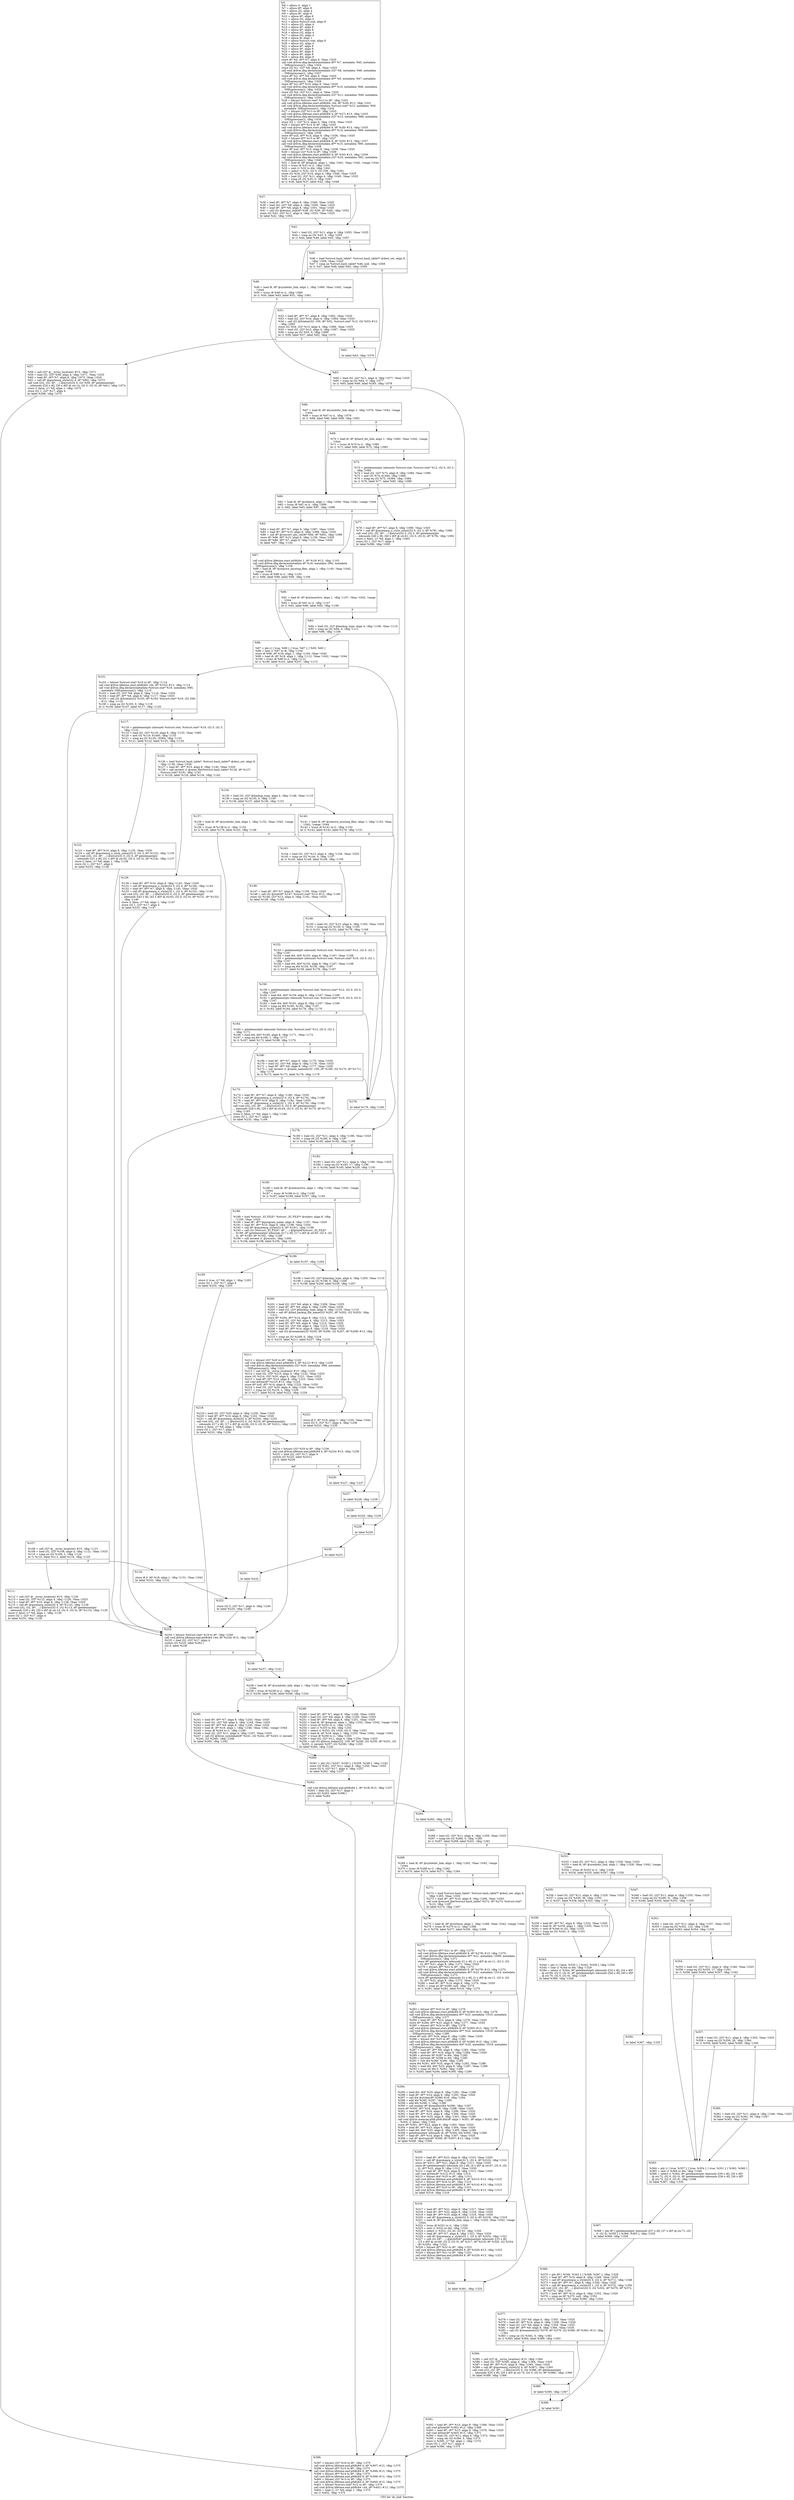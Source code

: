 digraph "CFG for 'do_link' function" {
	label="CFG for 'do_link' function";

	Node0x23b9550 [shape=record,label="{%5:\l  %6 = alloca i1, align 1\l  %7 = alloca i8*, align 8\l  %8 = alloca i32, align 4\l  %9 = alloca i8*, align 8\l  %10 = alloca i8*, align 8\l  %11 = alloca i32, align 4\l  %12 = alloca %struct.stat, align 8\l  %13 = alloca i32, align 4\l  %14 = alloca i8*, align 8\l  %15 = alloca i8*, align 8\l  %16 = alloca i32, align 4\l  %17 = alloca i32, align 4\l  %18 = alloca i8, align 1\l  %19 = alloca %struct.stat, align 8\l  %20 = alloca i32, align 4\l  %21 = alloca i8*, align 8\l  %22 = alloca i8*, align 8\l  %23 = alloca i8*, align 8\l  %24 = alloca i8*, align 8\l  %25 = alloca i64, align 8\l  store i8* %0, i8** %7, align 8, !tbaa !1020\l  call void @llvm.dbg.declare(metadata i8** %7, metadata !945, metadata\l... !DIExpression()), !dbg !1024\l  store i32 %1, i32* %8, align 4, !tbaa !1025\l  call void @llvm.dbg.declare(metadata i32* %8, metadata !946, metadata\l... !DIExpression()), !dbg !1027\l  store i8* %2, i8** %9, align 8, !tbaa !1020\l  call void @llvm.dbg.declare(metadata i8** %9, metadata !947, metadata\l... !DIExpression()), !dbg !1028\l  store i8* %3, i8** %10, align 8, !tbaa !1020\l  call void @llvm.dbg.declare(metadata i8** %10, metadata !948, metadata\l... !DIExpression()), !dbg !1029\l  store i32 %4, i32* %11, align 4, !tbaa !1025\l  call void @llvm.dbg.declare(metadata i32* %11, metadata !949, metadata\l... !DIExpression()), !dbg !1030\l  %26 = bitcast %struct.stat* %12 to i8*, !dbg !1031\l  call void @llvm.lifetime.start.p0i8(i64 144, i8* %26) #13, !dbg !1031\l  call void @llvm.dbg.declare(metadata %struct.stat* %12, metadata !950,\l... metadata !DIExpression()), !dbg !1032\l  %27 = bitcast i32* %13 to i8*, !dbg !1033\l  call void @llvm.lifetime.start.p0i8(i64 4, i8* %27) #13, !dbg !1033\l  call void @llvm.dbg.declare(metadata i32* %13, metadata !988, metadata\l... !DIExpression()), !dbg !1034\l  store i32 1, i32* %13, align 4, !dbg !1034, !tbaa !1025\l  %28 = bitcast i8** %14 to i8*, !dbg !1035\l  call void @llvm.lifetime.start.p0i8(i64 8, i8* %28) #13, !dbg !1035\l  call void @llvm.dbg.declare(metadata i8** %14, metadata !989, metadata\l... !DIExpression()), !dbg !1036\l  store i8* null, i8** %14, align 8, !dbg !1036, !tbaa !1020\l  %29 = bitcast i8** %15 to i8*, !dbg !1037\l  call void @llvm.lifetime.start.p0i8(i64 8, i8* %29) #13, !dbg !1037\l  call void @llvm.dbg.declare(metadata i8** %15, metadata !990, metadata\l... !DIExpression()), !dbg !1038\l  store i8* null, i8** %15, align 8, !dbg !1038, !tbaa !1020\l  %30 = bitcast i32* %16 to i8*, !dbg !1039\l  call void @llvm.lifetime.start.p0i8(i64 4, i8* %30) #13, !dbg !1039\l  call void @llvm.dbg.declare(metadata i32* %16, metadata !991, metadata\l... !DIExpression()), !dbg !1040\l  %31 = load i8, i8* @logical, align 1, !dbg !1041, !tbaa !1042, !range !1044\l  %32 = trunc i8 %31 to i1, !dbg !1041\l  %33 = zext i1 %32 to i64, !dbg !1041\l  %34 = select i1 %32, i32 0, i32 256, !dbg !1041\l  store i32 %34, i32* %16, align 4, !dbg !1040, !tbaa !1025\l  %35 = load i32, i32* %11, align 4, !dbg !1045, !tbaa !1025\l  %36 = icmp slt i32 %35, 0, !dbg !1047\l  br i1 %36, label %37, label %42, !dbg !1048\l|{<s0>T|<s1>F}}"];
	Node0x23b9550:s0 -> Node0x23b9670;
	Node0x23b9550:s1 -> Node0x23b96c0;
	Node0x23b9670 [shape=record,label="{%37:\l\l  %38 = load i8*, i8** %7, align 8, !dbg !1049, !tbaa !1020\l  %39 = load i32, i32* %8, align 4, !dbg !1050, !tbaa !1025\l  %40 = load i8*, i8** %9, align 8, !dbg !1051, !tbaa !1020\l  %41 = call i32 @atomic_link(i8* %38, i32 %39, i8* %40), !dbg !1052\l  store i32 %41, i32* %11, align 4, !dbg !1053, !tbaa !1025\l  br label %42, !dbg !1054\l}"];
	Node0x23b9670 -> Node0x23b96c0;
	Node0x23b96c0 [shape=record,label="{%42:\l\l  %43 = load i32, i32* %11, align 4, !dbg !1055, !tbaa !1025\l  %44 = icmp ne i32 %43, 0, !dbg !1055\l  br i1 %44, label %48, label %45, !dbg !1057\l|{<s0>T|<s1>F}}"];
	Node0x23b96c0:s0 -> Node0x23b9760;
	Node0x23b96c0:s1 -> Node0x23b9710;
	Node0x23b9710 [shape=record,label="{%45:\l\l  %46 = load %struct.hash_table*, %struct.hash_table** @dest_set, align 8,\l... !dbg !1058, !tbaa !1020\l  %47 = icmp ne %struct.hash_table* %46, null, !dbg !1058\l  br i1 %47, label %48, label %63, !dbg !1059\l|{<s0>T|<s1>F}}"];
	Node0x23b9710:s0 -> Node0x23b9760;
	Node0x23b9710:s1 -> Node0x23b98a0;
	Node0x23b9760 [shape=record,label="{%48:\l\l  %49 = load i8, i8* @symbolic_link, align 1, !dbg !1060, !tbaa !1042, !range\l... !1044\l  %50 = trunc i8 %49 to i1, !dbg !1060\l  br i1 %50, label %63, label %51, !dbg !1061\l|{<s0>T|<s1>F}}"];
	Node0x23b9760:s0 -> Node0x23b98a0;
	Node0x23b9760:s1 -> Node0x23b97b0;
	Node0x23b97b0 [shape=record,label="{%51:\l\l  %52 = load i8*, i8** %7, align 8, !dbg !1062, !tbaa !1020\l  %53 = load i32, i32* %16, align 4, !dbg !1064, !tbaa !1025\l  %54 = call i32 @fstatat(i32 -100, i8* %52, %struct.stat* %12, i32 %53) #13,\l... !dbg !1065\l  store i32 %54, i32* %13, align 4, !dbg !1066, !tbaa !1025\l  %55 = load i32, i32* %13, align 4, !dbg !1067, !tbaa !1025\l  %56 = icmp ne i32 %55, 0, !dbg !1069\l  br i1 %56, label %57, label %62, !dbg !1070\l|{<s0>T|<s1>F}}"];
	Node0x23b97b0:s0 -> Node0x23b9800;
	Node0x23b97b0:s1 -> Node0x23b9850;
	Node0x23b9800 [shape=record,label="{%57:\l\l  %58 = call i32* @__errno_location() #15, !dbg !1071\l  %59 = load i32, i32* %58, align 4, !dbg !1071, !tbaa !1025\l  %60 = load i8*, i8** %7, align 8, !dbg !1073, !tbaa !1020\l  %61 = call i8* @quotearg_style(i32 4, i8* %60), !dbg !1073\l  call void (i32, i32, i8*, ...) @error(i32 0, i32 %59, i8* getelementptr\l... inbounds ([20 x i8], [20 x i8]* @.str.14, i32 0, i32 0), i8* %61), !dbg !1074\l  store i1 false, i1* %6, align 1, !dbg !1075\l  store i32 1, i32* %17, align 4\l  br label %396, !dbg !1075\l}"];
	Node0x23b9800 -> Node0x23bb380;
	Node0x23b9850 [shape=record,label="{%62:\l\l  br label %63, !dbg !1076\l}"];
	Node0x23b9850 -> Node0x23b98a0;
	Node0x23b98a0 [shape=record,label="{%63:\l\l  %64 = load i32, i32* %11, align 4, !dbg !1077, !tbaa !1025\l  %65 = icmp ne i32 %64, 0, !dbg !1077\l  br i1 %65, label %66, label %265, !dbg !1078\l|{<s0>T|<s1>F}}"];
	Node0x23b98a0:s0 -> Node0x23b98f0;
	Node0x23b98a0:s1 -> Node0x23baac0;
	Node0x23b98f0 [shape=record,label="{%66:\l\l  %67 = load i8, i8* @symbolic_link, align 1, !dbg !1079, !tbaa !1042, !range\l... !1044\l  %68 = trunc i8 %67 to i1, !dbg !1079\l  br i1 %68, label %80, label %69, !dbg !1081\l|{<s0>T|<s1>F}}"];
	Node0x23b98f0:s0 -> Node0x23b9a30;
	Node0x23b98f0:s1 -> Node0x23b9940;
	Node0x23b9940 [shape=record,label="{%69:\l\l  %70 = load i8, i8* @hard_dir_link, align 1, !dbg !1082, !tbaa !1042, !range\l... !1044\l  %71 = trunc i8 %70 to i1, !dbg !1082\l  br i1 %71, label %80, label %72, !dbg !1083\l|{<s0>T|<s1>F}}"];
	Node0x23b9940:s0 -> Node0x23b9a30;
	Node0x23b9940:s1 -> Node0x23b9990;
	Node0x23b9990 [shape=record,label="{%72:\l\l  %73 = getelementptr inbounds %struct.stat, %struct.stat* %12, i32 0, i32 3,\l... !dbg !1084\l  %74 = load i32, i32* %73, align 8, !dbg !1084, !tbaa !1085\l  %75 = and i32 %74, 61440, !dbg !1084\l  %76 = icmp eq i32 %75, 16384, !dbg !1084\l  br i1 %76, label %77, label %80, !dbg !1089\l|{<s0>T|<s1>F}}"];
	Node0x23b9990:s0 -> Node0x23b99e0;
	Node0x23b9990:s1 -> Node0x23b9a30;
	Node0x23b99e0 [shape=record,label="{%77:\l\l  %78 = load i8*, i8** %7, align 8, !dbg !1090, !tbaa !1020\l  %79 = call i8* @quotearg_n_style_colon(i32 0, i32 3, i8* %78), !dbg !1090\l  call void (i32, i32, i8*, ...) @error(i32 0, i32 0, i8* getelementptr\l... inbounds ([40 x i8], [40 x i8]* @.str.61, i32 0, i32 0), i8* %79), !dbg !1092\l  store i1 false, i1* %6, align 1, !dbg !1093\l  store i32 1, i32* %17, align 4\l  br label %396, !dbg !1093\l}"];
	Node0x23b99e0 -> Node0x23bb380;
	Node0x23b9a30 [shape=record,label="{%80:\l\l  %81 = load i8, i8* @relative, align 1, !dbg !1094, !tbaa !1042, !range !1044\l  %82 = trunc i8 %81 to i1, !dbg !1094\l  br i1 %82, label %83, label %87, !dbg !1096\l|{<s0>T|<s1>F}}"];
	Node0x23b9a30:s0 -> Node0x23b9a80;
	Node0x23b9a30:s1 -> Node0x23b9ad0;
	Node0x23b9a80 [shape=record,label="{%83:\l\l  %84 = load i8*, i8** %7, align 8, !dbg !1097, !tbaa !1020\l  %85 = load i8*, i8** %10, align 8, !dbg !1098, !tbaa !1020\l  %86 = call i8* @convert_abs_rel(i8* %84, i8* %85), !dbg !1099\l  store i8* %86, i8** %15, align 8, !dbg !1100, !tbaa !1020\l  store i8* %86, i8** %7, align 8, !dbg !1101, !tbaa !1020\l  br label %87, !dbg !1102\l}"];
	Node0x23b9a80 -> Node0x23b9ad0;
	Node0x23b9ad0 [shape=record,label="{%87:\l\l  call void @llvm.lifetime.start.p0i8(i64 1, i8* %18) #13, !dbg !1103\l  call void @llvm.dbg.declare(metadata i8* %18, metadata !992, metadata\l... !DIExpression()), !dbg !1104\l  %88 = load i8, i8* @remove_existing_files, align 1, !dbg !1105, !tbaa !1042,\l... !range !1044\l  %89 = trunc i8 %88 to i1, !dbg !1105\l  br i1 %89, label %96, label %90, !dbg !1106\l|{<s0>T|<s1>F}}"];
	Node0x23b9ad0:s0 -> Node0x23b9bc0;
	Node0x23b9ad0:s1 -> Node0x23b9b20;
	Node0x23b9b20 [shape=record,label="{%90:\l\l  %91 = load i8, i8* @interactive, align 1, !dbg !1107, !tbaa !1042, !range\l... !1044\l  %92 = trunc i8 %91 to i1, !dbg !1107\l  br i1 %92, label %96, label %93, !dbg !1108\l|{<s0>T|<s1>F}}"];
	Node0x23b9b20:s0 -> Node0x23b9bc0;
	Node0x23b9b20:s1 -> Node0x23b9b70;
	Node0x23b9b70 [shape=record,label="{%93:\l\l  %94 = load i32, i32* @backup_type, align 4, !dbg !1109, !tbaa !1110\l  %95 = icmp ne i32 %94, 0, !dbg !1111\l  br label %96, !dbg !1108\l}"];
	Node0x23b9b70 -> Node0x23b9bc0;
	Node0x23b9bc0 [shape=record,label="{%96:\l\l  %97 = phi i1 [ true, %90 ], [ true, %87 ], [ %95, %93 ]\l  %98 = zext i1 %97 to i8, !dbg !1104\l  store i8 %98, i8* %18, align 1, !dbg !1104, !tbaa !1042\l  %99 = load i8, i8* %18, align 1, !dbg !1112, !tbaa !1042, !range !1044\l  %100 = trunc i8 %99 to i1, !dbg !1112\l  br i1 %100, label %101, label %237, !dbg !1113\l|{<s0>T|<s1>F}}"];
	Node0x23b9bc0:s0 -> Node0x23b9c10;
	Node0x23b9bc0:s1 -> Node0x23ba8e0;
	Node0x23b9c10 [shape=record,label="{%101:\l\l  %102 = bitcast %struct.stat* %19 to i8*, !dbg !1114\l  call void @llvm.lifetime.start.p0i8(i64 144, i8* %102) #13, !dbg !1114\l  call void @llvm.dbg.declare(metadata %struct.stat* %19, metadata !995,\l... metadata !DIExpression()), !dbg !1115\l  %103 = load i32, i32* %8, align 4, !dbg !1116, !tbaa !1025\l  %104 = load i8*, i8** %9, align 8, !dbg !1117, !tbaa !1020\l  %105 = call i32 @fstatat(i32 %103, i8* %104, %struct.stat* %19, i32 256)\l... #13, !dbg !1118\l  %106 = icmp ne i32 %105, 0, !dbg !1119\l  br i1 %106, label %107, label %117, !dbg !1120\l|{<s0>T|<s1>F}}"];
	Node0x23b9c10:s0 -> Node0x23b9c60;
	Node0x23b9c10:s1 -> Node0x23b9d50;
	Node0x23b9c60 [shape=record,label="{%107:\l\l  %108 = call i32* @__errno_location() #15, !dbg !1121\l  %109 = load i32, i32* %108, align 4, !dbg !1121, !tbaa !1025\l  %110 = icmp ne i32 %109, 2, !dbg !1124\l  br i1 %110, label %111, label %116, !dbg !1125\l|{<s0>T|<s1>F}}"];
	Node0x23b9c60:s0 -> Node0x23b9cb0;
	Node0x23b9c60:s1 -> Node0x23b9d00;
	Node0x23b9cb0 [shape=record,label="{%111:\l\l  %112 = call i32* @__errno_location() #15, !dbg !1126\l  %113 = load i32, i32* %112, align 4, !dbg !1126, !tbaa !1025\l  %114 = load i8*, i8** %10, align 8, !dbg !1128, !tbaa !1020\l  %115 = call i8* @quotearg_style(i32 4, i8* %114), !dbg !1128\l  call void (i32, i32, i8*, ...) @error(i32 0, i32 %113, i8* getelementptr\l... inbounds ([20 x i8], [20 x i8]* @.str.14, i32 0, i32 0), i8* %115), !dbg !1129\l  store i1 false, i1* %6, align 1, !dbg !1130\l  store i32 1, i32* %17, align 4\l  br label %233, !dbg !1130\l}"];
	Node0x23b9cb0 -> Node0x23ba840;
	Node0x23b9d00 [shape=record,label="{%116:\l\l  store i8 0, i8* %18, align 1, !dbg !1131, !tbaa !1042\l  br label %232, !dbg !1132\l}"];
	Node0x23b9d00 -> Node0x23ba7f0;
	Node0x23b9d50 [shape=record,label="{%117:\l\l  %118 = getelementptr inbounds %struct.stat, %struct.stat* %19, i32 0, i32 3,\l... !dbg !1133\l  %119 = load i32, i32* %118, align 8, !dbg !1133, !tbaa !1085\l  %120 = and i32 %119, 61440, !dbg !1133\l  %121 = icmp eq i32 %120, 16384, !dbg !1133\l  br i1 %121, label %122, label %125, !dbg !1134\l|{<s0>T|<s1>F}}"];
	Node0x23b9d50:s0 -> Node0x23b9da0;
	Node0x23b9d50:s1 -> Node0x23b9df0;
	Node0x23b9da0 [shape=record,label="{%122:\l\l  %123 = load i8*, i8** %10, align 8, !dbg !1135, !tbaa !1020\l  %124 = call i8* @quotearg_n_style_colon(i32 0, i32 3, i8* %123), !dbg !1135\l  call void (i32, i32, i8*, ...) @error(i32 0, i32 0, i8* getelementptr\l... inbounds ([31 x i8], [31 x i8]* @.str.62, i32 0, i32 0), i8* %124), !dbg !1137\l  store i1 false, i1* %6, align 1, !dbg !1138\l  store i32 1, i32* %17, align 4\l  br label %233, !dbg !1138\l}"];
	Node0x23b9da0 -> Node0x23ba840;
	Node0x23b9df0 [shape=record,label="{%125:\l\l  %126 = load %struct.hash_table*, %struct.hash_table** @dest_set, align 8,\l... !dbg !1139, !tbaa !1020\l  %127 = load i8*, i8** %10, align 8, !dbg !1140, !tbaa !1020\l  %128 = call zeroext i1 @seen_file(%struct.hash_table* %126, i8* %127,\l... %struct.stat* %19), !dbg !1141\l  br i1 %128, label %129, label %134, !dbg !1142\l|{<s0>T|<s1>F}}"];
	Node0x23b9df0:s0 -> Node0x23b9e40;
	Node0x23b9df0:s1 -> Node0x23b9e90;
	Node0x23b9e40 [shape=record,label="{%129:\l\l  %130 = load i8*, i8** %10, align 8, !dbg !1143, !tbaa !1020\l  %131 = call i8* @quotearg_n_style(i32 0, i32 4, i8* %130), !dbg !1143\l  %132 = load i8*, i8** %7, align 8, !dbg !1145, !tbaa !1020\l  %133 = call i8* @quotearg_n_style(i32 1, i32 4, i8* %132), !dbg !1145\l  call void (i32, i32, i8*, ...) @error(i32 0, i32 0, i8* getelementptr\l... inbounds ([43 x i8], [43 x i8]* @.str.63, i32 0, i32 0), i8* %131, i8* %133),\l... !dbg !1146\l  store i1 false, i1* %6, align 1, !dbg !1147\l  store i32 1, i32* %17, align 4\l  br label %233, !dbg !1147\l}"];
	Node0x23b9e40 -> Node0x23ba840;
	Node0x23b9e90 [shape=record,label="{%134:\l\l  %135 = load i32, i32* @backup_type, align 4, !dbg !1148, !tbaa !1110\l  %136 = icmp ne i32 %135, 0, !dbg !1150\l  br i1 %136, label %137, label %140, !dbg !1151\l|{<s0>T|<s1>F}}"];
	Node0x23b9e90:s0 -> Node0x23b9ee0;
	Node0x23b9e90:s1 -> Node0x23b9f30;
	Node0x23b9ee0 [shape=record,label="{%137:\l\l  %138 = load i8, i8* @symbolic_link, align 1, !dbg !1152, !tbaa !1042, !range\l... !1044\l  %139 = trunc i8 %138 to i1, !dbg !1152\l  br i1 %139, label %179, label %143, !dbg !1148\l|{<s0>T|<s1>F}}"];
	Node0x23b9ee0:s0 -> Node0x23ba250;
	Node0x23b9ee0:s1 -> Node0x23b9f80;
	Node0x23b9f30 [shape=record,label="{%140:\l\l  %141 = load i8, i8* @remove_existing_files, align 1, !dbg !1153, !tbaa\l... !1042, !range !1044\l  %142 = trunc i8 %141 to i1, !dbg !1153\l  br i1 %142, label %143, label %179, !dbg !1151\l|{<s0>T|<s1>F}}"];
	Node0x23b9f30:s0 -> Node0x23b9f80;
	Node0x23b9f30:s1 -> Node0x23ba250;
	Node0x23b9f80 [shape=record,label="{%143:\l\l  %144 = load i32, i32* %13, align 4, !dbg !1154, !tbaa !1025\l  %145 = icmp ne i32 %144, 0, !dbg !1157\l  br i1 %145, label %146, label %149, !dbg !1158\l|{<s0>T|<s1>F}}"];
	Node0x23b9f80:s0 -> Node0x23b9fd0;
	Node0x23b9f80:s1 -> Node0x23ba020;
	Node0x23b9fd0 [shape=record,label="{%146:\l\l  %147 = load i8*, i8** %7, align 8, !dbg !1159, !tbaa !1020\l  %148 = call i32 @stat(i8* %147, %struct.stat* %12) #13, !dbg !1160\l  store i32 %148, i32* %13, align 4, !dbg !1161, !tbaa !1025\l  br label %149, !dbg !1162\l}"];
	Node0x23b9fd0 -> Node0x23ba020;
	Node0x23ba020 [shape=record,label="{%149:\l\l  %150 = load i32, i32* %13, align 4, !dbg !1163, !tbaa !1025\l  %151 = icmp eq i32 %150, 0, !dbg !1165\l  br i1 %151, label %152, label %178, !dbg !1166\l|{<s0>T|<s1>F}}"];
	Node0x23ba020:s0 -> Node0x23ba070;
	Node0x23ba020:s1 -> Node0x23ba200;
	Node0x23ba070 [shape=record,label="{%152:\l\l  %153 = getelementptr inbounds %struct.stat, %struct.stat* %12, i32 0, i32 1,\l... !dbg !1167\l  %154 = load i64, i64* %153, align 8, !dbg !1167, !tbaa !1168\l  %155 = getelementptr inbounds %struct.stat, %struct.stat* %19, i32 0, i32 1,\l... !dbg !1167\l  %156 = load i64, i64* %155, align 8, !dbg !1167, !tbaa !1168\l  %157 = icmp eq i64 %154, %156, !dbg !1167\l  br i1 %157, label %158, label %178, !dbg !1167\l|{<s0>T|<s1>F}}"];
	Node0x23ba070:s0 -> Node0x23ba0c0;
	Node0x23ba070:s1 -> Node0x23ba200;
	Node0x23ba0c0 [shape=record,label="{%158:\l\l  %159 = getelementptr inbounds %struct.stat, %struct.stat* %12, i32 0, i32 0,\l... !dbg !1167\l  %160 = load i64, i64* %159, align 8, !dbg !1167, !tbaa !1169\l  %161 = getelementptr inbounds %struct.stat, %struct.stat* %19, i32 0, i32 0,\l... !dbg !1167\l  %162 = load i64, i64* %161, align 8, !dbg !1167, !tbaa !1169\l  %163 = icmp eq i64 %160, %162, !dbg !1167\l  br i1 %163, label %164, label %178, !dbg !1170\l|{<s0>T|<s1>F}}"];
	Node0x23ba0c0:s0 -> Node0x23ba110;
	Node0x23ba0c0:s1 -> Node0x23ba200;
	Node0x23ba110 [shape=record,label="{%164:\l\l  %165 = getelementptr inbounds %struct.stat, %struct.stat* %12, i32 0, i32 2,\l... !dbg !1171\l  %166 = load i64, i64* %165, align 8, !dbg !1171, !tbaa !1172\l  %167 = icmp eq i64 %166, 1, !dbg !1173\l  br i1 %167, label %173, label %168, !dbg !1174\l|{<s0>T|<s1>F}}"];
	Node0x23ba110:s0 -> Node0x23ba1b0;
	Node0x23ba110:s1 -> Node0x23ba160;
	Node0x23ba160 [shape=record,label="{%168:\l\l  %169 = load i8*, i8** %7, align 8, !dbg !1175, !tbaa !1020\l  %170 = load i32, i32* %8, align 4, !dbg !1176, !tbaa !1025\l  %171 = load i8*, i8** %9, align 8, !dbg !1177, !tbaa !1020\l  %172 = call zeroext i1 @same_nameat(i32 -100, i8* %169, i32 %170, i8* %171),\l... !dbg !1178\l  br i1 %172, label %173, label %178, !dbg !1179\l|{<s0>T|<s1>F}}"];
	Node0x23ba160:s0 -> Node0x23ba1b0;
	Node0x23ba160:s1 -> Node0x23ba200;
	Node0x23ba1b0 [shape=record,label="{%173:\l\l  %174 = load i8*, i8** %7, align 8, !dbg !1180, !tbaa !1020\l  %175 = call i8* @quotearg_n_style(i32 0, i32 4, i8* %174), !dbg !1180\l  %176 = load i8*, i8** %10, align 8, !dbg !1182, !tbaa !1020\l  %177 = call i8* @quotearg_n_style(i32 1, i32 4, i8* %176), !dbg !1182\l  call void (i32, i32, i8*, ...) @error(i32 0, i32 0, i8* getelementptr\l... inbounds ([28 x i8], [28 x i8]* @.str.64, i32 0, i32 0), i8* %175, i8* %177),\l... !dbg !1183\l  store i1 false, i1* %6, align 1, !dbg !1184\l  store i32 1, i32* %17, align 4\l  br label %233, !dbg !1184\l}"];
	Node0x23ba1b0 -> Node0x23ba840;
	Node0x23ba200 [shape=record,label="{%178:\l\l  br label %179, !dbg !1185\l}"];
	Node0x23ba200 -> Node0x23ba250;
	Node0x23ba250 [shape=record,label="{%179:\l\l  %180 = load i32, i32* %11, align 4, !dbg !1186, !tbaa !1025\l  %181 = icmp slt i32 %180, 0, !dbg !1187\l  br i1 %181, label %185, label %182, !dbg !1188\l|{<s0>T|<s1>F}}"];
	Node0x23ba250:s0 -> Node0x23ba2f0;
	Node0x23ba250:s1 -> Node0x23ba2a0;
	Node0x23ba2a0 [shape=record,label="{%182:\l\l  %183 = load i32, i32* %11, align 4, !dbg !1189, !tbaa !1025\l  %184 = icmp eq i32 %183, 17, !dbg !1190\l  br i1 %184, label %185, label %229, !dbg !1191\l|{<s0>T|<s1>F}}"];
	Node0x23ba2a0:s0 -> Node0x23ba2f0;
	Node0x23ba2a0:s1 -> Node0x23ba700;
	Node0x23ba2f0 [shape=record,label="{%185:\l\l  %186 = load i8, i8* @interactive, align 1, !dbg !1192, !tbaa !1042, !range\l... !1044\l  %187 = trunc i8 %186 to i1, !dbg !1192\l  br i1 %187, label %188, label %197, !dbg !1194\l|{<s0>T|<s1>F}}"];
	Node0x23ba2f0:s0 -> Node0x23ba340;
	Node0x23ba2f0:s1 -> Node0x23ba430;
	Node0x23ba340 [shape=record,label="{%188:\l\l  %189 = load %struct._IO_FILE*, %struct._IO_FILE** @stderr, align 8, !dbg\l... !1195, !tbaa !1020\l  %190 = load i8*, i8** @program_name, align 8, !dbg !1197, !tbaa !1020\l  %191 = load i8*, i8** %10, align 8, !dbg !1198, !tbaa !1020\l  %192 = call i8* @quotearg_style(i32 4, i8* %191), !dbg !1198\l  %193 = call i32 (%struct._IO_FILE*, i8*, ...) @fprintf(%struct._IO_FILE*\l... %189, i8* getelementptr inbounds ([17 x i8], [17 x i8]* @.str.65, i32 0, i32\l... 0), i8* %190, i8* %192), !dbg !1199\l  %194 = call zeroext i1 @yesno(), !dbg !1200\l  br i1 %194, label %196, label %195, !dbg !1202\l|{<s0>T|<s1>F}}"];
	Node0x23ba340:s0 -> Node0x23ba3e0;
	Node0x23ba340:s1 -> Node0x23ba390;
	Node0x23ba390 [shape=record,label="{%195:\l\l  store i1 true, i1* %6, align 1, !dbg !1203\l  store i32 1, i32* %17, align 4\l  br label %233, !dbg !1203\l}"];
	Node0x23ba390 -> Node0x23ba840;
	Node0x23ba3e0 [shape=record,label="{%196:\l\l  br label %197, !dbg !1204\l}"];
	Node0x23ba3e0 -> Node0x23ba430;
	Node0x23ba430 [shape=record,label="{%197:\l\l  %198 = load i32, i32* @backup_type, align 4, !dbg !1205, !tbaa !1110\l  %199 = icmp ne i32 %198, 0, !dbg !1206\l  br i1 %199, label %200, label %228, !dbg !1207\l|{<s0>T|<s1>F}}"];
	Node0x23ba430:s0 -> Node0x23ba480;
	Node0x23ba430:s1 -> Node0x23ba6b0;
	Node0x23ba480 [shape=record,label="{%200:\l\l  %201 = load i32, i32* %8, align 4, !dbg !1208, !tbaa !1025\l  %202 = load i8*, i8** %9, align 8, !dbg !1209, !tbaa !1020\l  %203 = load i32, i32* @backup_type, align 4, !dbg !1210, !tbaa !1110\l  %204 = call i8* @find_backup_file_name(i32 %201, i8* %202, i32 %203), !dbg\l... !1211\l  store i8* %204, i8** %14, align 8, !dbg !1212, !tbaa !1020\l  %205 = load i32, i32* %8, align 4, !dbg !1213, !tbaa !1025\l  %206 = load i8*, i8** %9, align 8, !dbg !1214, !tbaa !1020\l  %207 = load i32, i32* %8, align 4, !dbg !1215, !tbaa !1025\l  %208 = load i8*, i8** %14, align 8, !dbg !1216, !tbaa !1020\l  %209 = call i32 @renameat(i32 %205, i8* %206, i32 %207, i8* %208) #13, !dbg\l... !1217\l  %210 = icmp ne i32 %209, 0, !dbg !1218\l  br i1 %210, label %211, label %227, !dbg !1219\l|{<s0>T|<s1>F}}"];
	Node0x23ba480:s0 -> Node0x23ba4d0;
	Node0x23ba480:s1 -> Node0x23ba660;
	Node0x23ba4d0 [shape=record,label="{%211:\l\l  %212 = bitcast i32* %20 to i8*, !dbg !1220\l  call void @llvm.lifetime.start.p0i8(i64 4, i8* %212) #13, !dbg !1220\l  call void @llvm.dbg.declare(metadata i32* %20, metadata !998, metadata\l... !DIExpression()), !dbg !1221\l  %213 = call i32* @__errno_location() #15, !dbg !1222\l  %214 = load i32, i32* %213, align 4, !dbg !1222, !tbaa !1025\l  store i32 %214, i32* %20, align 4, !dbg !1221, !tbaa !1025\l  %215 = load i8*, i8** %14, align 8, !dbg !1223, !tbaa !1020\l  call void @free(i8* %215) #13, !dbg !1224\l  store i8* null, i8** %14, align 8, !dbg !1225, !tbaa !1020\l  %216 = load i32, i32* %20, align 4, !dbg !1226, !tbaa !1025\l  %217 = icmp ne i32 %216, 2, !dbg !1228\l  br i1 %217, label %218, label %222, !dbg !1229\l|{<s0>T|<s1>F}}"];
	Node0x23ba4d0:s0 -> Node0x23ba520;
	Node0x23ba4d0:s1 -> Node0x23ba570;
	Node0x23ba520 [shape=record,label="{%218:\l\l  %219 = load i32, i32* %20, align 4, !dbg !1230, !tbaa !1025\l  %220 = load i8*, i8** %10, align 8, !dbg !1232, !tbaa !1020\l  %221 = call i8* @quotearg_style(i32 4, i8* %220), !dbg !1232\l  call void (i32, i32, i8*, ...) @error(i32 0, i32 %219, i8* getelementptr\l... inbounds ([17 x i8], [17 x i8]* @.str.66, i32 0, i32 0), i8* %221), !dbg !1233\l  store i1 false, i1* %6, align 1, !dbg !1234\l  store i32 1, i32* %17, align 4\l  br label %223, !dbg !1234\l}"];
	Node0x23ba520 -> Node0x23ba5c0;
	Node0x23ba570 [shape=record,label="{%222:\l\l  store i8 0, i8* %18, align 1, !dbg !1235, !tbaa !1042\l  store i32 0, i32* %17, align 4, !dbg !1236\l  br label %223, !dbg !1236\l}"];
	Node0x23ba570 -> Node0x23ba5c0;
	Node0x23ba5c0 [shape=record,label="{%223:\l\l  %224 = bitcast i32* %20 to i8*, !dbg !1236\l  call void @llvm.lifetime.end.p0i8(i64 4, i8* %224) #13, !dbg !1236\l  %225 = load i32, i32* %17, align 4\l  switch i32 %225, label %233 [\l    i32 0, label %226\l  ]\l|{<s0>def|<s1>0}}"];
	Node0x23ba5c0:s0 -> Node0x23ba840;
	Node0x23ba5c0:s1 -> Node0x23ba610;
	Node0x23ba610 [shape=record,label="{%226:\l\l  br label %227, !dbg !1237\l}"];
	Node0x23ba610 -> Node0x23ba660;
	Node0x23ba660 [shape=record,label="{%227:\l\l  br label %228, !dbg !1238\l}"];
	Node0x23ba660 -> Node0x23ba6b0;
	Node0x23ba6b0 [shape=record,label="{%228:\l\l  br label %229, !dbg !1239\l}"];
	Node0x23ba6b0 -> Node0x23ba700;
	Node0x23ba700 [shape=record,label="{%229:\l\l  br label %230\l}"];
	Node0x23ba700 -> Node0x23ba750;
	Node0x23ba750 [shape=record,label="{%230:\l\l  br label %231\l}"];
	Node0x23ba750 -> Node0x23ba7a0;
	Node0x23ba7a0 [shape=record,label="{%231:\l\l  br label %232\l}"];
	Node0x23ba7a0 -> Node0x23ba7f0;
	Node0x23ba7f0 [shape=record,label="{%232:\l\l  store i32 0, i32* %17, align 4, !dbg !1240\l  br label %233, !dbg !1240\l}"];
	Node0x23ba7f0 -> Node0x23ba840;
	Node0x23ba840 [shape=record,label="{%233:\l\l  %234 = bitcast %struct.stat* %19 to i8*, !dbg !1240\l  call void @llvm.lifetime.end.p0i8(i64 144, i8* %234) #13, !dbg !1240\l  %235 = load i32, i32* %17, align 4\l  switch i32 %235, label %262 [\l    i32 0, label %236\l  ]\l|{<s0>def|<s1>0}}"];
	Node0x23ba840:s0 -> Node0x23baa20;
	Node0x23ba840:s1 -> Node0x23ba890;
	Node0x23ba890 [shape=record,label="{%236:\l\l  br label %237, !dbg !1241\l}"];
	Node0x23ba890 -> Node0x23ba8e0;
	Node0x23ba8e0 [shape=record,label="{%237:\l\l  %238 = load i8, i8* @symbolic_link, align 1, !dbg !1242, !tbaa !1042, !range\l... !1044\l  %239 = trunc i8 %238 to i1, !dbg !1242\l  br i1 %239, label %240, label %248, !dbg !1242\l|{<s0>T|<s1>F}}"];
	Node0x23ba8e0:s0 -> Node0x23ba930;
	Node0x23ba8e0:s1 -> Node0x23ba980;
	Node0x23ba930 [shape=record,label="{%240:\l\l  %241 = load i8*, i8** %7, align 8, !dbg !1243, !tbaa !1020\l  %242 = load i32, i32* %8, align 4, !dbg !1244, !tbaa !1025\l  %243 = load i8*, i8** %9, align 8, !dbg !1245, !tbaa !1020\l  %244 = load i8, i8* %18, align 1, !dbg !1246, !tbaa !1042, !range !1044\l  %245 = trunc i8 %244 to i1, !dbg !1246\l  %246 = load i32, i32* %11, align 4, !dbg !1247, !tbaa !1025\l  %247 = call i32 @force_symlinkat(i8* %241, i32 %242, i8* %243, i1 zeroext\l... %245, i32 %246), !dbg !1248\l  br label %260, !dbg !1242\l}"];
	Node0x23ba930 -> Node0x23ba9d0;
	Node0x23ba980 [shape=record,label="{%248:\l\l  %249 = load i8*, i8** %7, align 8, !dbg !1249, !tbaa !1020\l  %250 = load i32, i32* %8, align 4, !dbg !1250, !tbaa !1025\l  %251 = load i8*, i8** %9, align 8, !dbg !1251, !tbaa !1020\l  %252 = load i8, i8* @logical, align 1, !dbg !1252, !tbaa !1042, !range !1044\l  %253 = trunc i8 %252 to i1, !dbg !1252\l  %254 = zext i1 %253 to i64, !dbg !1252\l  %255 = select i1 %253, i32 1024, i32 0, !dbg !1252\l  %256 = load i8, i8* %18, align 1, !dbg !1253, !tbaa !1042, !range !1044\l  %257 = trunc i8 %256 to i1, !dbg !1253\l  %258 = load i32, i32* %11, align 4, !dbg !1254, !tbaa !1025\l  %259 = call i32 @force_linkat(i32 -100, i8* %249, i32 %250, i8* %251, i32\l... %255, i1 zeroext %257, i32 %258), !dbg !1255\l  br label %260, !dbg !1242\l}"];
	Node0x23ba980 -> Node0x23ba9d0;
	Node0x23ba9d0 [shape=record,label="{%260:\l\l  %261 = phi i32 [ %247, %240 ], [ %259, %248 ], !dbg !1242\l  store i32 %261, i32* %11, align 4, !dbg !1256, !tbaa !1025\l  store i32 0, i32* %17, align 4, !dbg !1257\l  br label %262, !dbg !1257\l}"];
	Node0x23ba9d0 -> Node0x23baa20;
	Node0x23baa20 [shape=record,label="{%262:\l\l  call void @llvm.lifetime.end.p0i8(i64 1, i8* %18) #13, !dbg !1257\l  %263 = load i32, i32* %17, align 4\l  switch i32 %263, label %396 [\l    i32 0, label %264\l  ]\l|{<s0>def|<s1>0}}"];
	Node0x23baa20:s0 -> Node0x23bb380;
	Node0x23baa20:s1 -> Node0x23baa70;
	Node0x23baa70 [shape=record,label="{%264:\l\l  br label %265, !dbg !1258\l}"];
	Node0x23baa70 -> Node0x23baac0;
	Node0x23baac0 [shape=record,label="{%265:\l\l  %266 = load i32, i32* %11, align 4, !dbg !1259, !tbaa !1025\l  %267 = icmp sle i32 %266, 0, !dbg !1260\l  br i1 %267, label %268, label %331, !dbg !1261\l|{<s0>T|<s1>F}}"];
	Node0x23baac0:s0 -> Node0x23bab10;
	Node0x23baac0:s1 -> Node0x23bade0;
	Node0x23bab10 [shape=record,label="{%268:\l\l  %269 = load i8, i8* @symbolic_link, align 1, !dbg !1262, !tbaa !1042, !range\l... !1044\l  %270 = trunc i8 %269 to i1, !dbg !1262\l  br i1 %270, label %274, label %271, !dbg !1264\l|{<s0>T|<s1>F}}"];
	Node0x23bab10:s0 -> Node0x23babb0;
	Node0x23bab10:s1 -> Node0x23bab60;
	Node0x23bab60 [shape=record,label="{%271:\l\l  %272 = load %struct.hash_table*, %struct.hash_table** @dest_set, align 8,\l... !dbg !1265, !tbaa !1020\l  %273 = load i8*, i8** %10, align 8, !dbg !1266, !tbaa !1020\l  call void @record_file(%struct.hash_table* %272, i8* %273, %struct.stat*\l... %12), !dbg !1267\l  br label %274, !dbg !1267\l}"];
	Node0x23bab60 -> Node0x23babb0;
	Node0x23babb0 [shape=record,label="{%274:\l\l  %275 = load i8, i8* @verbose, align 1, !dbg !1268, !tbaa !1042, !range !1044\l  %276 = trunc i8 %275 to i1, !dbg !1268\l  br i1 %276, label %277, label %330, !dbg !1269\l|{<s0>T|<s1>F}}"];
	Node0x23babb0:s0 -> Node0x23bac00;
	Node0x23babb0:s1 -> Node0x23bad90;
	Node0x23bac00 [shape=record,label="{%277:\l\l  %278 = bitcast i8** %21 to i8*, !dbg !1270\l  call void @llvm.lifetime.start.p0i8(i64 8, i8* %278) #13, !dbg !1270\l  call void @llvm.dbg.declare(metadata i8** %21, metadata !1009, metadata\l... !DIExpression()), !dbg !1271\l  store i8* getelementptr inbounds ([1 x i8], [1 x i8]* @.str.11, i32 0, i32\l... 0), i8** %21, align 8, !dbg !1271, !tbaa !1020\l  %279 = bitcast i8** %22 to i8*, !dbg !1272\l  call void @llvm.lifetime.start.p0i8(i64 8, i8* %279) #13, !dbg !1272\l  call void @llvm.dbg.declare(metadata i8** %22, metadata !1014, metadata\l... !DIExpression()), !dbg !1273\l  store i8* getelementptr inbounds ([1 x i8], [1 x i8]* @.str.11, i32 0, i32\l... 0), i8** %22, align 8, !dbg !1273, !tbaa !1020\l  %280 = load i8*, i8** %14, align 8, !dbg !1274, !tbaa !1020\l  %281 = icmp ne i8* %280, null, !dbg !1274\l  br i1 %281, label %282, label %316, !dbg !1275\l|{<s0>T|<s1>F}}"];
	Node0x23bac00:s0 -> Node0x23bac50;
	Node0x23bac00:s1 -> Node0x23bad40;
	Node0x23bac50 [shape=record,label="{%282:\l\l  %283 = bitcast i8** %23 to i8*, !dbg !1276\l  call void @llvm.lifetime.start.p0i8(i64 8, i8* %283) #13, !dbg !1276\l  call void @llvm.dbg.declare(metadata i8** %23, metadata !1015, metadata\l... !DIExpression()), !dbg !1277\l  %284 = load i8*, i8** %14, align 8, !dbg !1278, !tbaa !1020\l  store i8* %284, i8** %23, align 8, !dbg !1277, !tbaa !1020\l  %285 = bitcast i8** %24 to i8*, !dbg !1279\l  call void @llvm.lifetime.start.p0i8(i64 8, i8* %285) #13, !dbg !1279\l  call void @llvm.dbg.declare(metadata i8** %24, metadata !1018, metadata\l... !DIExpression()), !dbg !1280\l  store i8* null, i8** %24, align 8, !dbg !1280, !tbaa !1020\l  %286 = bitcast i64* %25 to i8*, !dbg !1281\l  call void @llvm.lifetime.start.p0i8(i64 8, i8* %286) #13, !dbg !1281\l  call void @llvm.dbg.declare(metadata i64* %25, metadata !1019, metadata\l... !DIExpression()), !dbg !1282\l  %287 = load i8*, i8** %9, align 8, !dbg !1283, !tbaa !1020\l  %288 = load i8*, i8** %10, align 8, !dbg !1284, !tbaa !1020\l  %289 = ptrtoint i8* %287 to i64, !dbg !1285\l  %290 = ptrtoint i8* %288 to i64, !dbg !1285\l  %291 = sub i64 %289, %290, !dbg !1285\l  store i64 %291, i64* %25, align 8, !dbg !1282, !tbaa !1286\l  %292 = load i64, i64* %25, align 8, !dbg !1287, !tbaa !1286\l  %293 = icmp slt i64 0, %292, !dbg !1289\l  br i1 %293, label %294, label %309, !dbg !1290\l|{<s0>T|<s1>F}}"];
	Node0x23bac50:s0 -> Node0x23baca0;
	Node0x23bac50:s1 -> Node0x23bacf0;
	Node0x23baca0 [shape=record,label="{%294:\l\l  %295 = load i64, i64* %25, align 8, !dbg !1291, !tbaa !1286\l  %296 = load i8*, i8** %14, align 8, !dbg !1293, !tbaa !1020\l  %297 = call i64 @strlen(i8* %296) #16, !dbg !1294\l  %298 = add i64 %295, %297, !dbg !1295\l  %299 = add i64 %298, 1, !dbg !1296\l  %300 = call noalias i8* @xmalloc(i64 %299), !dbg !1297\l  store i8* %300, i8** %24, align 8, !dbg !1298, !tbaa !1020\l  %301 = load i8*, i8** %24, align 8, !dbg !1299, !tbaa !1020\l  %302 = load i8*, i8** %10, align 8, !dbg !1300, !tbaa !1020\l  %303 = load i64, i64* %25, align 8, !dbg !1301, !tbaa !1286\l  call void @llvm.memcpy.p0i8.p0i8.i64(i8* align 1 %301, i8* align 1 %302, i64\l... %303, i1 false), !dbg !1302\l  store i8* %301, i8** %23, align 8, !dbg !1303, !tbaa !1020\l  %304 = load i8*, i8** %23, align 8, !dbg !1304, !tbaa !1020\l  %305 = load i64, i64* %25, align 8, !dbg !1305, !tbaa !1286\l  %306 = getelementptr inbounds i8, i8* %304, i64 %305, !dbg !1306\l  %307 = load i8*, i8** %14, align 8, !dbg !1307, !tbaa !1020\l  %308 = call i8* @strcpy(i8* %306, i8* %307) #13, !dbg !1308\l  br label %309, !dbg !1309\l}"];
	Node0x23baca0 -> Node0x23bacf0;
	Node0x23bacf0 [shape=record,label="{%309:\l\l  %310 = load i8*, i8** %23, align 8, !dbg !1310, !tbaa !1020\l  %311 = call i8* @quotearg_n_style(i32 2, i32 4, i8* %310), !dbg !1310\l  store i8* %311, i8** %21, align 8, !dbg !1311, !tbaa !1020\l  store i8* getelementptr inbounds ([4 x i8], [4 x i8]* @.str.67, i32 0, i32\l... 0), i8** %22, align 8, !dbg !1312, !tbaa !1020\l  %312 = load i8*, i8** %24, align 8, !dbg !1313, !tbaa !1020\l  call void @free(i8* %312) #13, !dbg !1314\l  %313 = bitcast i64* %25 to i8*, !dbg !1315\l  call void @llvm.lifetime.end.p0i8(i64 8, i8* %313) #13, !dbg !1315\l  %314 = bitcast i8** %24 to i8*, !dbg !1315\l  call void @llvm.lifetime.end.p0i8(i64 8, i8* %314) #13, !dbg !1315\l  %315 = bitcast i8** %23 to i8*, !dbg !1315\l  call void @llvm.lifetime.end.p0i8(i64 8, i8* %315) #13, !dbg !1315\l  br label %316, !dbg !1316\l}"];
	Node0x23bacf0 -> Node0x23bad40;
	Node0x23bad40 [shape=record,label="{%316:\l\l  %317 = load i8*, i8** %21, align 8, !dbg !1317, !tbaa !1020\l  %318 = load i8*, i8** %22, align 8, !dbg !1318, !tbaa !1020\l  %319 = load i8*, i8** %10, align 8, !dbg !1319, !tbaa !1020\l  %320 = call i8* @quotearg_n_style(i32 0, i32 4, i8* %319), !dbg !1319\l  %321 = load i8, i8* @symbolic_link, align 1, !dbg !1320, !tbaa !1042, !range\l... !1044\l  %322 = trunc i8 %321 to i1, !dbg !1320\l  %323 = zext i1 %322 to i64, !dbg !1320\l  %324 = select i1 %322, i32 45, i32 61, !dbg !1320\l  %325 = load i8*, i8** %7, align 8, !dbg !1321, !tbaa !1020\l  %326 = call i8* @quotearg_n_style(i32 1, i32 4, i8* %325), !dbg !1321\l  %327 = call i32 (i8*, ...) @printf(i8* getelementptr inbounds ([15 x i8],\l... [15 x i8]* @.str.68, i32 0, i32 0), i8* %317, i8* %318, i8* %320, i32 %324,\l... i8* %326), !dbg !1322\l  %328 = bitcast i8** %22 to i8*, !dbg !1323\l  call void @llvm.lifetime.end.p0i8(i64 8, i8* %328) #13, !dbg !1323\l  %329 = bitcast i8** %21 to i8*, !dbg !1323\l  call void @llvm.lifetime.end.p0i8(i64 8, i8* %329) #13, !dbg !1323\l  br label %330, !dbg !1324\l}"];
	Node0x23bad40 -> Node0x23bad90;
	Node0x23bad90 [shape=record,label="{%330:\l\l  br label %391, !dbg !1325\l}"];
	Node0x23bad90 -> Node0x23bb330;
	Node0x23bade0 [shape=record,label="{%331:\l\l  %332 = load i32, i32* %11, align 4, !dbg !1326, !tbaa !1025\l  %333 = load i8, i8* @symbolic_link, align 1, !dbg !1328, !tbaa !1042, !range\l... !1044\l  %334 = trunc i8 %333 to i1, !dbg !1328\l  br i1 %334, label %335, label %347, !dbg !1328\l|{<s0>T|<s1>F}}"];
	Node0x23bade0:s0 -> Node0x23bae30;
	Node0x23bade0:s1 -> Node0x23baf20;
	Node0x23bae30 [shape=record,label="{%335:\l\l  %336 = load i32, i32* %11, align 4, !dbg !1329, !tbaa !1025\l  %337 = icmp ne i32 %336, 36, !dbg !1330\l  br i1 %337, label %338, label %343, !dbg !1331\l|{<s0>T|<s1>F}}"];
	Node0x23bae30:s0 -> Node0x23bae80;
	Node0x23bae30:s1 -> Node0x23baed0;
	Node0x23bae80 [shape=record,label="{%338:\l\l  %339 = load i8*, i8** %7, align 8, !dbg !1332, !tbaa !1020\l  %340 = load i8, i8* %339, align 1, !dbg !1333, !tbaa !1110\l  %341 = sext i8 %340 to i32, !dbg !1333\l  %342 = icmp ne i32 %341, 0, !dbg !1331\l  br label %343\l}"];
	Node0x23bae80 -> Node0x23baed0;
	Node0x23baed0 [shape=record,label="{%343:\l\l  %344 = phi i1 [ false, %335 ], [ %342, %338 ], !dbg !1334\l  %345 = zext i1 %344 to i64, !dbg !1329\l  %346 = select i1 %344, i8* getelementptr inbounds ([34 x i8], [34 x i8]*\l... @.str.69, i32 0, i32 0), i8* getelementptr inbounds ([40 x i8], [40 x i8]*\l... @.str.70, i32 0, i32 0), !dbg !1329\l  br label %369, !dbg !1328\l}"];
	Node0x23baed0 -> Node0x23bb1a0;
	Node0x23baf20 [shape=record,label="{%347:\l\l  %348 = load i32, i32* %11, align 4, !dbg !1335, !tbaa !1025\l  %349 = icmp eq i32 %348, 31, !dbg !1336\l  br i1 %349, label %350, label %351, !dbg !1335\l|{<s0>T|<s1>F}}"];
	Node0x23baf20:s0 -> Node0x23baf70;
	Node0x23baf20:s1 -> Node0x23bafc0;
	Node0x23baf70 [shape=record,label="{%350:\l\l  br label %367, !dbg !1335\l}"];
	Node0x23baf70 -> Node0x23bb150;
	Node0x23bafc0 [shape=record,label="{%351:\l\l  %352 = load i32, i32* %11, align 4, !dbg !1337, !tbaa !1025\l  %353 = icmp eq i32 %352, 122, !dbg !1338\l  br i1 %353, label %363, label %354, !dbg !1339\l|{<s0>T|<s1>F}}"];
	Node0x23bafc0:s0 -> Node0x23bb100;
	Node0x23bafc0:s1 -> Node0x23bb010;
	Node0x23bb010 [shape=record,label="{%354:\l\l  %355 = load i32, i32* %11, align 4, !dbg !1340, !tbaa !1025\l  %356 = icmp eq i32 %355, 17, !dbg !1341\l  br i1 %356, label %363, label %357, !dbg !1342\l|{<s0>T|<s1>F}}"];
	Node0x23bb010:s0 -> Node0x23bb100;
	Node0x23bb010:s1 -> Node0x23bb060;
	Node0x23bb060 [shape=record,label="{%357:\l\l  %358 = load i32, i32* %11, align 4, !dbg !1343, !tbaa !1025\l  %359 = icmp eq i32 %358, 28, !dbg !1344\l  br i1 %359, label %363, label %360, !dbg !1345\l|{<s0>T|<s1>F}}"];
	Node0x23bb060:s0 -> Node0x23bb100;
	Node0x23bb060:s1 -> Node0x23bb0b0;
	Node0x23bb0b0 [shape=record,label="{%360:\l\l  %361 = load i32, i32* %11, align 4, !dbg !1346, !tbaa !1025\l  %362 = icmp eq i32 %361, 30, !dbg !1347\l  br label %363, !dbg !1345\l}"];
	Node0x23bb0b0 -> Node0x23bb100;
	Node0x23bb100 [shape=record,label="{%363:\l\l  %364 = phi i1 [ true, %357 ], [ true, %354 ], [ true, %351 ], [ %362, %360 ]\l  %365 = zext i1 %364 to i64, !dbg !1348\l  %366 = select i1 %364, i8* getelementptr inbounds ([30 x i8], [30 x i8]*\l... @.str.72, i32 0, i32 0), i8* getelementptr inbounds ([36 x i8], [36 x i8]*\l... @.str.73, i32 0, i32 0), !dbg !1348\l  br label %367, !dbg !1335\l}"];
	Node0x23bb100 -> Node0x23bb150;
	Node0x23bb150 [shape=record,label="{%367:\l\l  %368 = phi i8* [ getelementptr inbounds ([37 x i8], [37 x i8]* @.str.71, i32\l... 0, i32 0), %350 ], [ %366, %363 ], !dbg !1335\l  br label %369, !dbg !1328\l}"];
	Node0x23bb150 -> Node0x23bb1a0;
	Node0x23bb1a0 [shape=record,label="{%369:\l\l  %370 = phi i8* [ %346, %343 ], [ %368, %367 ], !dbg !1328\l  %371 = load i8*, i8** %10, align 8, !dbg !1349, !tbaa !1020\l  %372 = call i8* @quotearg_n_style(i32 0, i32 4, i8* %371), !dbg !1349\l  %373 = load i8*, i8** %7, align 8, !dbg !1350, !tbaa !1020\l  %374 = call i8* @quotearg_n_style(i32 1, i32 4, i8* %373), !dbg !1350\l  call void (i32, i32, i8*, ...) @error(i32 0, i32 %332, i8* %370, i8* %372,\l... i8* %374), !dbg !1351\l  %375 = load i8*, i8** %14, align 8, !dbg !1352, !tbaa !1020\l  %376 = icmp ne i8* %375, null, !dbg !1352\l  br i1 %376, label %377, label %390, !dbg !1354\l|{<s0>T|<s1>F}}"];
	Node0x23bb1a0:s0 -> Node0x23bb1f0;
	Node0x23bb1a0:s1 -> Node0x23bb2e0;
	Node0x23bb1f0 [shape=record,label="{%377:\l\l  %378 = load i32, i32* %8, align 4, !dbg !1355, !tbaa !1025\l  %379 = load i8*, i8** %14, align 8, !dbg !1358, !tbaa !1020\l  %380 = load i32, i32* %8, align 4, !dbg !1359, !tbaa !1025\l  %381 = load i8*, i8** %9, align 8, !dbg !1360, !tbaa !1020\l  %382 = call i32 @renameat(i32 %378, i8* %379, i32 %380, i8* %381) #13, !dbg\l... !1361\l  %383 = icmp ne i32 %382, 0, !dbg !1362\l  br i1 %383, label %384, label %389, !dbg !1363\l|{<s0>T|<s1>F}}"];
	Node0x23bb1f0:s0 -> Node0x23bb240;
	Node0x23bb1f0:s1 -> Node0x23bb290;
	Node0x23bb240 [shape=record,label="{%384:\l\l  %385 = call i32* @__errno_location() #15, !dbg !1364\l  %386 = load i32, i32* %385, align 4, !dbg !1364, !tbaa !1025\l  %387 = load i8*, i8** %10, align 8, !dbg !1365, !tbaa !1020\l  %388 = call i8* @quotearg_style(i32 4, i8* %387), !dbg !1365\l  call void (i32, i32, i8*, ...) @error(i32 0, i32 %386, i8* getelementptr\l... inbounds ([20 x i8], [20 x i8]* @.str.74, i32 0, i32 0), i8* %388), !dbg !1366\l  br label %389, !dbg !1366\l}"];
	Node0x23bb240 -> Node0x23bb290;
	Node0x23bb290 [shape=record,label="{%389:\l\l  br label %390, !dbg !1367\l}"];
	Node0x23bb290 -> Node0x23bb2e0;
	Node0x23bb2e0 [shape=record,label="{%390:\l\l  br label %391\l}"];
	Node0x23bb2e0 -> Node0x23bb330;
	Node0x23bb330 [shape=record,label="{%391:\l\l  %392 = load i8*, i8** %14, align 8, !dbg !1368, !tbaa !1020\l  call void @free(i8* %392) #13, !dbg !1369\l  %393 = load i8*, i8** %15, align 8, !dbg !1370, !tbaa !1020\l  call void @free(i8* %393) #13, !dbg !1371\l  %394 = load i32, i32* %11, align 4, !dbg !1372, !tbaa !1025\l  %395 = icmp sle i32 %394, 0, !dbg !1373\l  store i1 %395, i1* %6, align 1, !dbg !1374\l  store i32 1, i32* %17, align 4\l  br label %396, !dbg !1374\l}"];
	Node0x23bb330 -> Node0x23bb380;
	Node0x23bb380 [shape=record,label="{%396:\l\l  %397 = bitcast i32* %16 to i8*, !dbg !1375\l  call void @llvm.lifetime.end.p0i8(i64 4, i8* %397) #13, !dbg !1375\l  %398 = bitcast i8** %15 to i8*, !dbg !1375\l  call void @llvm.lifetime.end.p0i8(i64 8, i8* %398) #13, !dbg !1375\l  %399 = bitcast i8** %14 to i8*, !dbg !1375\l  call void @llvm.lifetime.end.p0i8(i64 8, i8* %399) #13, !dbg !1375\l  %400 = bitcast i32* %13 to i8*, !dbg !1375\l  call void @llvm.lifetime.end.p0i8(i64 4, i8* %400) #13, !dbg !1375\l  %401 = bitcast %struct.stat* %12 to i8*, !dbg !1375\l  call void @llvm.lifetime.end.p0i8(i64 144, i8* %401) #13, !dbg !1375\l  %402 = load i1, i1* %6, align 1, !dbg !1375\l  ret i1 %402, !dbg !1375\l}"];
}
